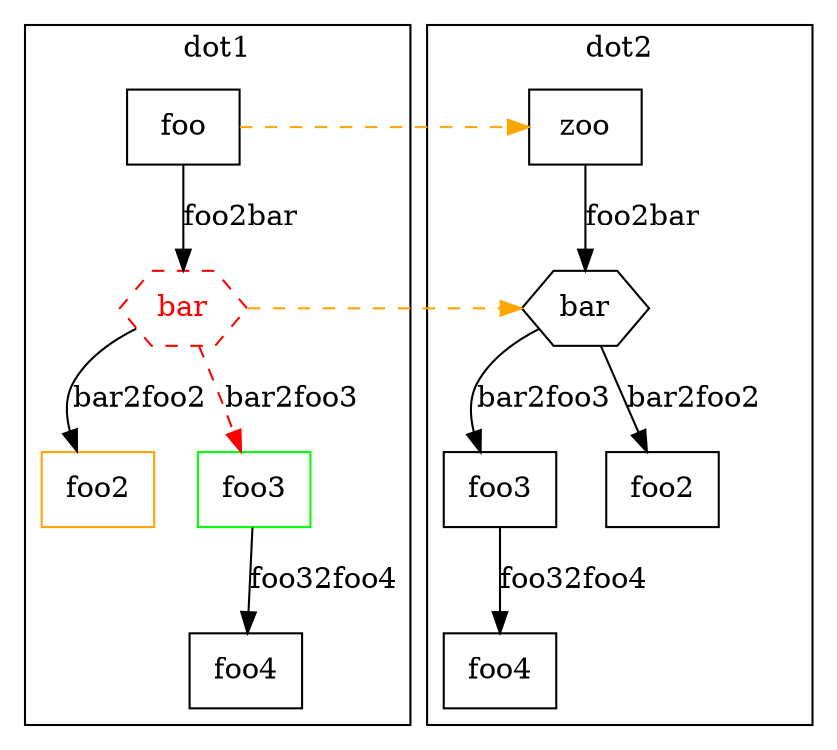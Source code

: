 digraph "example3" {
subgraph "cluster_dot1" {
graph ["label"="dot1"]
"n5" ["shape"="box","label"="foo4"]
"n3" ["shape"="box","label"="foo2","color"="orange"]
"n4" ["shape"="box","label"="foo3","color"="green"]
"n1" ["shape"="box","label"="foo"]
"n2" ["shape"="polygon","sides"="6","label"="bar","color"="red","style"="dashed","fontcolor"="red"]
"n4" -> "n5" ["dir"="forward","name"="e4","label"="foo32foo4"]
"n1" -> "n2" ["dir"="forward","name"="e1","label"="foo2bar"]
"n2" -> "n4" ["dir"="forward","name"="e2","label"="bar2foo3","color"="red","style"="dashed"]
"n2" -> "n3" ["dir"="forward","name"="e3","label"="bar2foo2"]
}
subgraph "cluster_dot2" {
graph ["label"="dot2"]
"_n1" ["shape"="box","label"="zoo"]
"_n2" ["shape"="polygon","sides"="6","label"="bar"]
"_n4" ["shape"="box","label"="foo3"]
"_n5" ["shape"="box","label"="foo4"]
"_n3" ["shape"="box","label"="foo2"]
"_n1" -> "_n2" ["dir"="forward","name"="_e1","label"="foo2bar"]
"_n2" -> "_n4" ["dir"="forward","name"="_e2","label"="bar2foo3"]
"_n2" -> "_n3" ["dir"="forward","name"="_e3","label"="bar2foo2"]
"_n4" -> "_n5" ["dir"="forward","name"="_e4","label"="foo32foo4"]
}
"n1" -> "_n1" ["constraint"="false","style"="dashed","dir"="forward","color"="orange"]
"n2" -> "_n2" ["constraint"="false","style"="dashed","dir"="forward","color"="orange"]
}